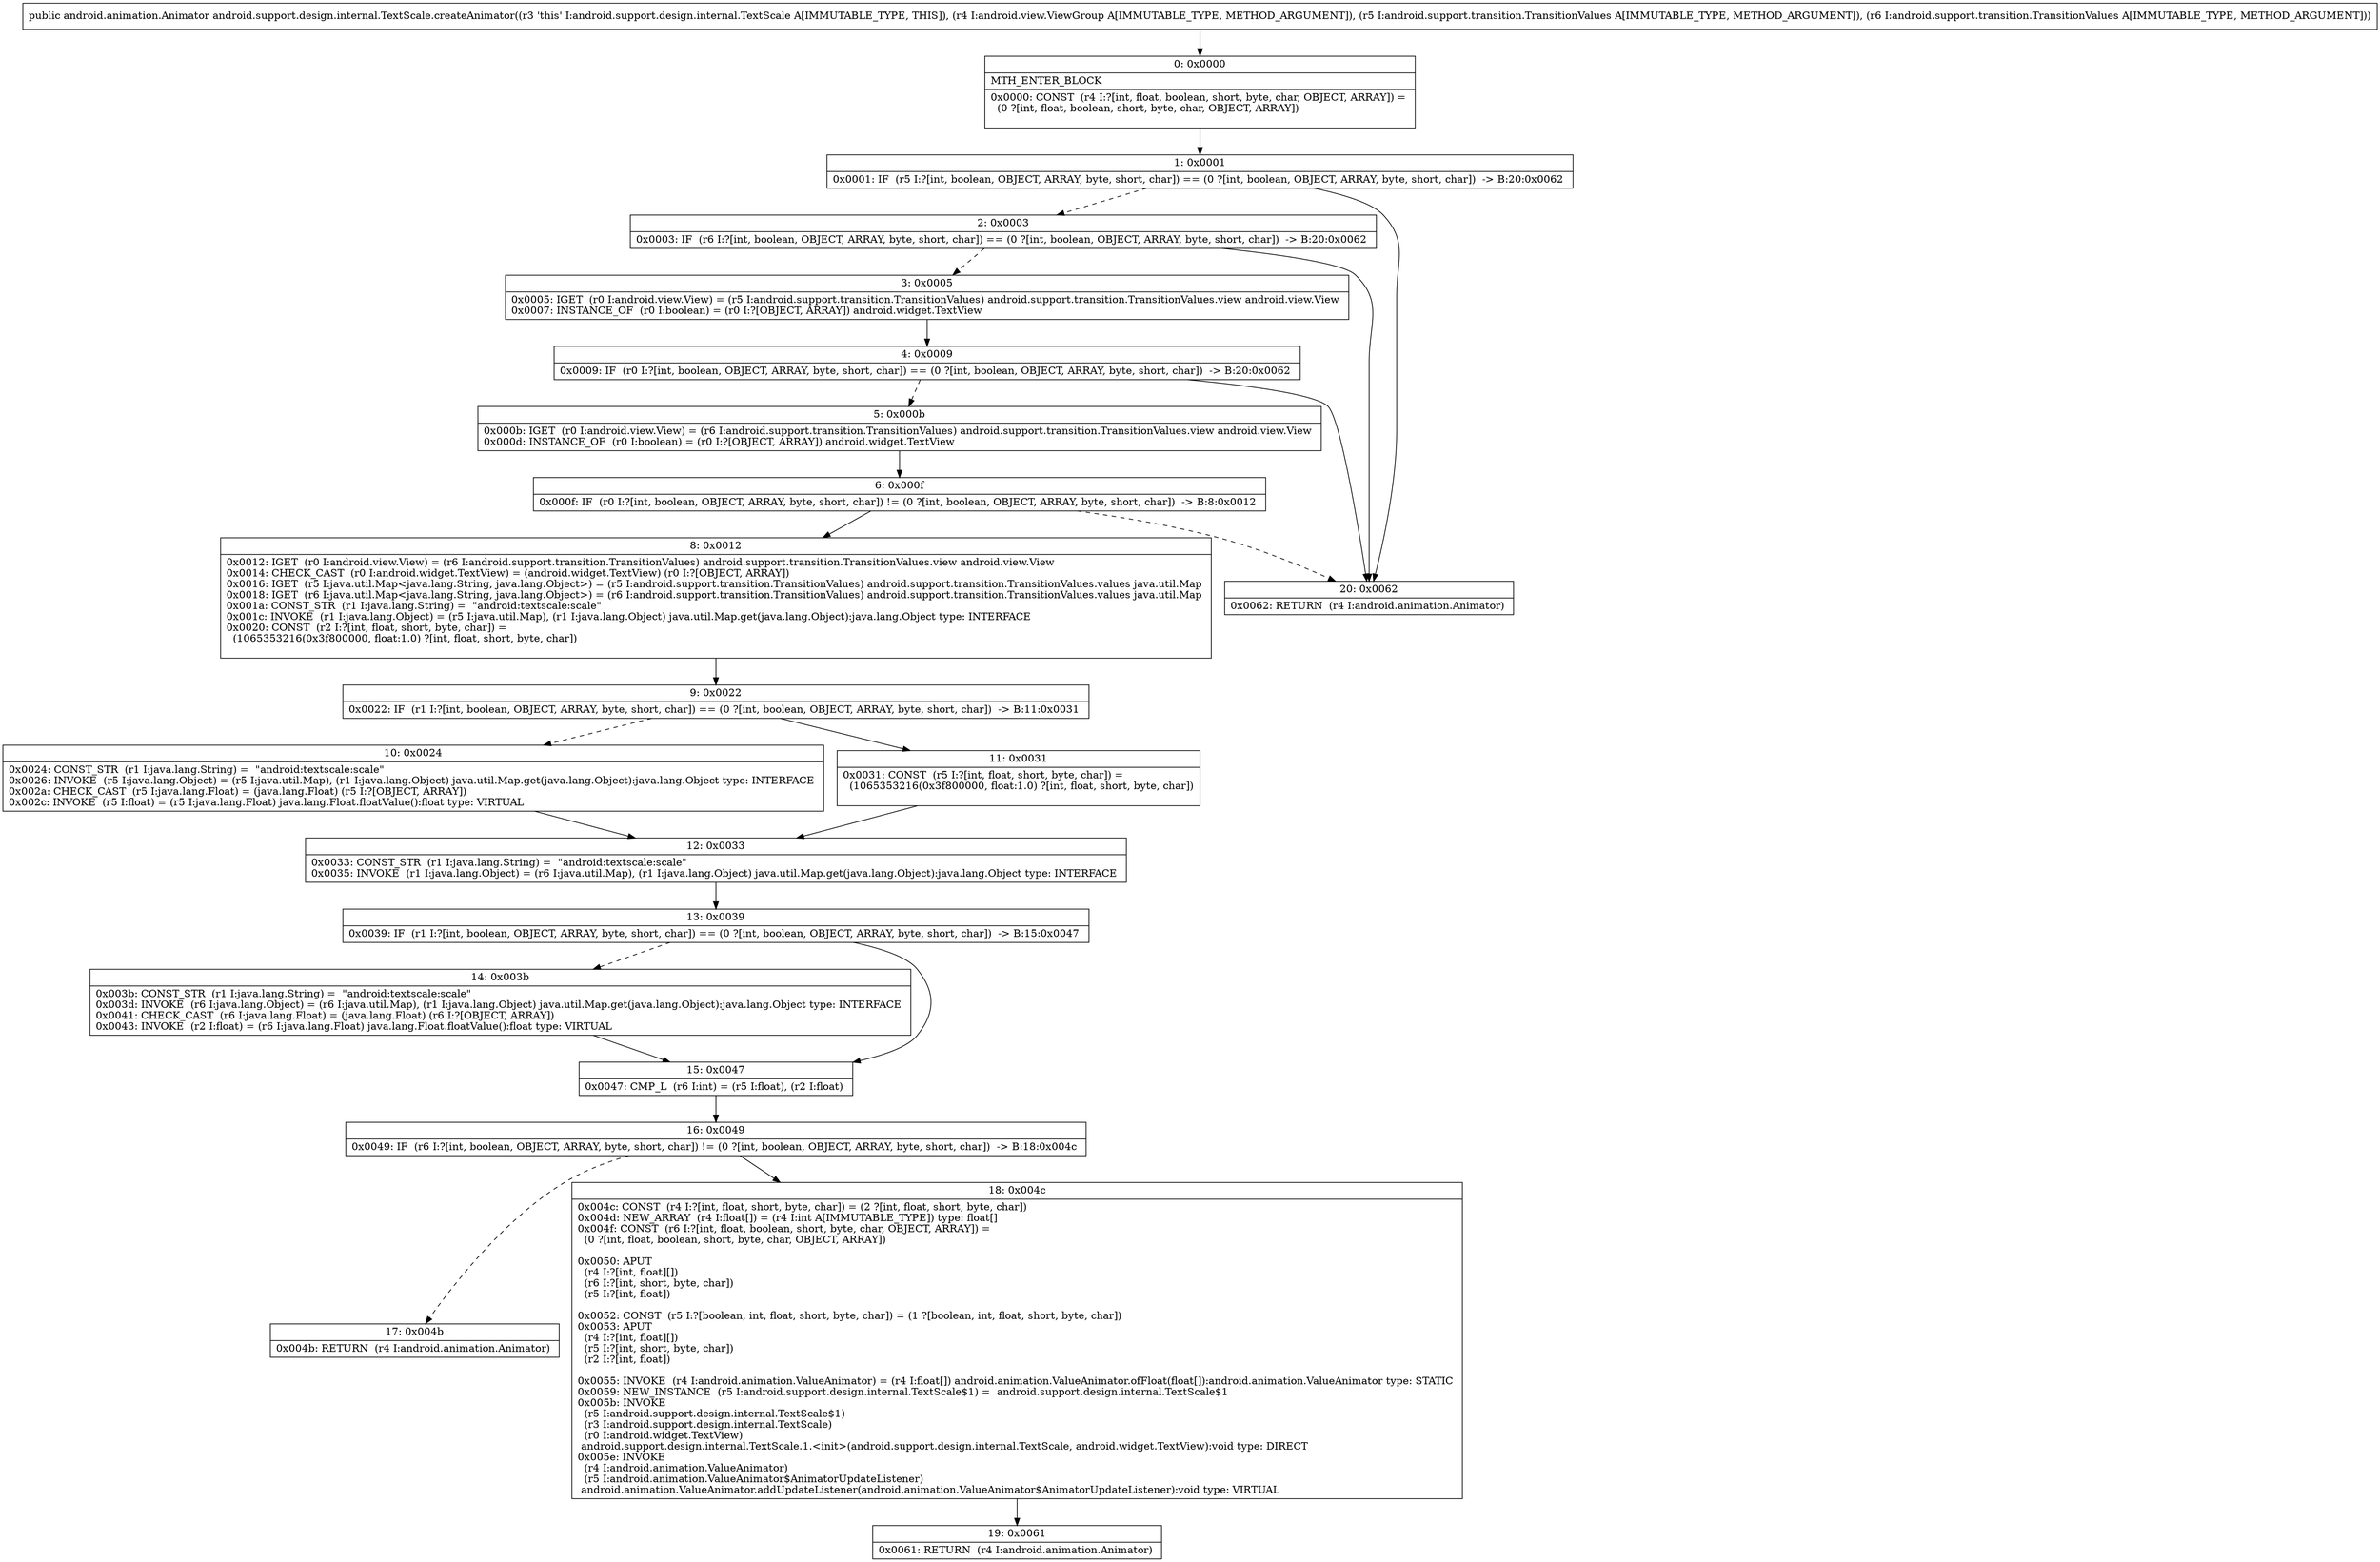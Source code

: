digraph "CFG forandroid.support.design.internal.TextScale.createAnimator(Landroid\/view\/ViewGroup;Landroid\/support\/transition\/TransitionValues;Landroid\/support\/transition\/TransitionValues;)Landroid\/animation\/Animator;" {
Node_0 [shape=record,label="{0\:\ 0x0000|MTH_ENTER_BLOCK\l|0x0000: CONST  (r4 I:?[int, float, boolean, short, byte, char, OBJECT, ARRAY]) = \l  (0 ?[int, float, boolean, short, byte, char, OBJECT, ARRAY])\l \l}"];
Node_1 [shape=record,label="{1\:\ 0x0001|0x0001: IF  (r5 I:?[int, boolean, OBJECT, ARRAY, byte, short, char]) == (0 ?[int, boolean, OBJECT, ARRAY, byte, short, char])  \-\> B:20:0x0062 \l}"];
Node_2 [shape=record,label="{2\:\ 0x0003|0x0003: IF  (r6 I:?[int, boolean, OBJECT, ARRAY, byte, short, char]) == (0 ?[int, boolean, OBJECT, ARRAY, byte, short, char])  \-\> B:20:0x0062 \l}"];
Node_3 [shape=record,label="{3\:\ 0x0005|0x0005: IGET  (r0 I:android.view.View) = (r5 I:android.support.transition.TransitionValues) android.support.transition.TransitionValues.view android.view.View \l0x0007: INSTANCE_OF  (r0 I:boolean) = (r0 I:?[OBJECT, ARRAY]) android.widget.TextView \l}"];
Node_4 [shape=record,label="{4\:\ 0x0009|0x0009: IF  (r0 I:?[int, boolean, OBJECT, ARRAY, byte, short, char]) == (0 ?[int, boolean, OBJECT, ARRAY, byte, short, char])  \-\> B:20:0x0062 \l}"];
Node_5 [shape=record,label="{5\:\ 0x000b|0x000b: IGET  (r0 I:android.view.View) = (r6 I:android.support.transition.TransitionValues) android.support.transition.TransitionValues.view android.view.View \l0x000d: INSTANCE_OF  (r0 I:boolean) = (r0 I:?[OBJECT, ARRAY]) android.widget.TextView \l}"];
Node_6 [shape=record,label="{6\:\ 0x000f|0x000f: IF  (r0 I:?[int, boolean, OBJECT, ARRAY, byte, short, char]) != (0 ?[int, boolean, OBJECT, ARRAY, byte, short, char])  \-\> B:8:0x0012 \l}"];
Node_8 [shape=record,label="{8\:\ 0x0012|0x0012: IGET  (r0 I:android.view.View) = (r6 I:android.support.transition.TransitionValues) android.support.transition.TransitionValues.view android.view.View \l0x0014: CHECK_CAST  (r0 I:android.widget.TextView) = (android.widget.TextView) (r0 I:?[OBJECT, ARRAY]) \l0x0016: IGET  (r5 I:java.util.Map\<java.lang.String, java.lang.Object\>) = (r5 I:android.support.transition.TransitionValues) android.support.transition.TransitionValues.values java.util.Map \l0x0018: IGET  (r6 I:java.util.Map\<java.lang.String, java.lang.Object\>) = (r6 I:android.support.transition.TransitionValues) android.support.transition.TransitionValues.values java.util.Map \l0x001a: CONST_STR  (r1 I:java.lang.String) =  \"android:textscale:scale\" \l0x001c: INVOKE  (r1 I:java.lang.Object) = (r5 I:java.util.Map), (r1 I:java.lang.Object) java.util.Map.get(java.lang.Object):java.lang.Object type: INTERFACE \l0x0020: CONST  (r2 I:?[int, float, short, byte, char]) = \l  (1065353216(0x3f800000, float:1.0) ?[int, float, short, byte, char])\l \l}"];
Node_9 [shape=record,label="{9\:\ 0x0022|0x0022: IF  (r1 I:?[int, boolean, OBJECT, ARRAY, byte, short, char]) == (0 ?[int, boolean, OBJECT, ARRAY, byte, short, char])  \-\> B:11:0x0031 \l}"];
Node_10 [shape=record,label="{10\:\ 0x0024|0x0024: CONST_STR  (r1 I:java.lang.String) =  \"android:textscale:scale\" \l0x0026: INVOKE  (r5 I:java.lang.Object) = (r5 I:java.util.Map), (r1 I:java.lang.Object) java.util.Map.get(java.lang.Object):java.lang.Object type: INTERFACE \l0x002a: CHECK_CAST  (r5 I:java.lang.Float) = (java.lang.Float) (r5 I:?[OBJECT, ARRAY]) \l0x002c: INVOKE  (r5 I:float) = (r5 I:java.lang.Float) java.lang.Float.floatValue():float type: VIRTUAL \l}"];
Node_11 [shape=record,label="{11\:\ 0x0031|0x0031: CONST  (r5 I:?[int, float, short, byte, char]) = \l  (1065353216(0x3f800000, float:1.0) ?[int, float, short, byte, char])\l \l}"];
Node_12 [shape=record,label="{12\:\ 0x0033|0x0033: CONST_STR  (r1 I:java.lang.String) =  \"android:textscale:scale\" \l0x0035: INVOKE  (r1 I:java.lang.Object) = (r6 I:java.util.Map), (r1 I:java.lang.Object) java.util.Map.get(java.lang.Object):java.lang.Object type: INTERFACE \l}"];
Node_13 [shape=record,label="{13\:\ 0x0039|0x0039: IF  (r1 I:?[int, boolean, OBJECT, ARRAY, byte, short, char]) == (0 ?[int, boolean, OBJECT, ARRAY, byte, short, char])  \-\> B:15:0x0047 \l}"];
Node_14 [shape=record,label="{14\:\ 0x003b|0x003b: CONST_STR  (r1 I:java.lang.String) =  \"android:textscale:scale\" \l0x003d: INVOKE  (r6 I:java.lang.Object) = (r6 I:java.util.Map), (r1 I:java.lang.Object) java.util.Map.get(java.lang.Object):java.lang.Object type: INTERFACE \l0x0041: CHECK_CAST  (r6 I:java.lang.Float) = (java.lang.Float) (r6 I:?[OBJECT, ARRAY]) \l0x0043: INVOKE  (r2 I:float) = (r6 I:java.lang.Float) java.lang.Float.floatValue():float type: VIRTUAL \l}"];
Node_15 [shape=record,label="{15\:\ 0x0047|0x0047: CMP_L  (r6 I:int) = (r5 I:float), (r2 I:float) \l}"];
Node_16 [shape=record,label="{16\:\ 0x0049|0x0049: IF  (r6 I:?[int, boolean, OBJECT, ARRAY, byte, short, char]) != (0 ?[int, boolean, OBJECT, ARRAY, byte, short, char])  \-\> B:18:0x004c \l}"];
Node_17 [shape=record,label="{17\:\ 0x004b|0x004b: RETURN  (r4 I:android.animation.Animator) \l}"];
Node_18 [shape=record,label="{18\:\ 0x004c|0x004c: CONST  (r4 I:?[int, float, short, byte, char]) = (2 ?[int, float, short, byte, char]) \l0x004d: NEW_ARRAY  (r4 I:float[]) = (r4 I:int A[IMMUTABLE_TYPE]) type: float[] \l0x004f: CONST  (r6 I:?[int, float, boolean, short, byte, char, OBJECT, ARRAY]) = \l  (0 ?[int, float, boolean, short, byte, char, OBJECT, ARRAY])\l \l0x0050: APUT  \l  (r4 I:?[int, float][])\l  (r6 I:?[int, short, byte, char])\l  (r5 I:?[int, float])\l \l0x0052: CONST  (r5 I:?[boolean, int, float, short, byte, char]) = (1 ?[boolean, int, float, short, byte, char]) \l0x0053: APUT  \l  (r4 I:?[int, float][])\l  (r5 I:?[int, short, byte, char])\l  (r2 I:?[int, float])\l \l0x0055: INVOKE  (r4 I:android.animation.ValueAnimator) = (r4 I:float[]) android.animation.ValueAnimator.ofFloat(float[]):android.animation.ValueAnimator type: STATIC \l0x0059: NEW_INSTANCE  (r5 I:android.support.design.internal.TextScale$1) =  android.support.design.internal.TextScale$1 \l0x005b: INVOKE  \l  (r5 I:android.support.design.internal.TextScale$1)\l  (r3 I:android.support.design.internal.TextScale)\l  (r0 I:android.widget.TextView)\l android.support.design.internal.TextScale.1.\<init\>(android.support.design.internal.TextScale, android.widget.TextView):void type: DIRECT \l0x005e: INVOKE  \l  (r4 I:android.animation.ValueAnimator)\l  (r5 I:android.animation.ValueAnimator$AnimatorUpdateListener)\l android.animation.ValueAnimator.addUpdateListener(android.animation.ValueAnimator$AnimatorUpdateListener):void type: VIRTUAL \l}"];
Node_19 [shape=record,label="{19\:\ 0x0061|0x0061: RETURN  (r4 I:android.animation.Animator) \l}"];
Node_20 [shape=record,label="{20\:\ 0x0062|0x0062: RETURN  (r4 I:android.animation.Animator) \l}"];
MethodNode[shape=record,label="{public android.animation.Animator android.support.design.internal.TextScale.createAnimator((r3 'this' I:android.support.design.internal.TextScale A[IMMUTABLE_TYPE, THIS]), (r4 I:android.view.ViewGroup A[IMMUTABLE_TYPE, METHOD_ARGUMENT]), (r5 I:android.support.transition.TransitionValues A[IMMUTABLE_TYPE, METHOD_ARGUMENT]), (r6 I:android.support.transition.TransitionValues A[IMMUTABLE_TYPE, METHOD_ARGUMENT])) }"];
MethodNode -> Node_0;
Node_0 -> Node_1;
Node_1 -> Node_2[style=dashed];
Node_1 -> Node_20;
Node_2 -> Node_3[style=dashed];
Node_2 -> Node_20;
Node_3 -> Node_4;
Node_4 -> Node_5[style=dashed];
Node_4 -> Node_20;
Node_5 -> Node_6;
Node_6 -> Node_8;
Node_6 -> Node_20[style=dashed];
Node_8 -> Node_9;
Node_9 -> Node_10[style=dashed];
Node_9 -> Node_11;
Node_10 -> Node_12;
Node_11 -> Node_12;
Node_12 -> Node_13;
Node_13 -> Node_14[style=dashed];
Node_13 -> Node_15;
Node_14 -> Node_15;
Node_15 -> Node_16;
Node_16 -> Node_17[style=dashed];
Node_16 -> Node_18;
Node_18 -> Node_19;
}

